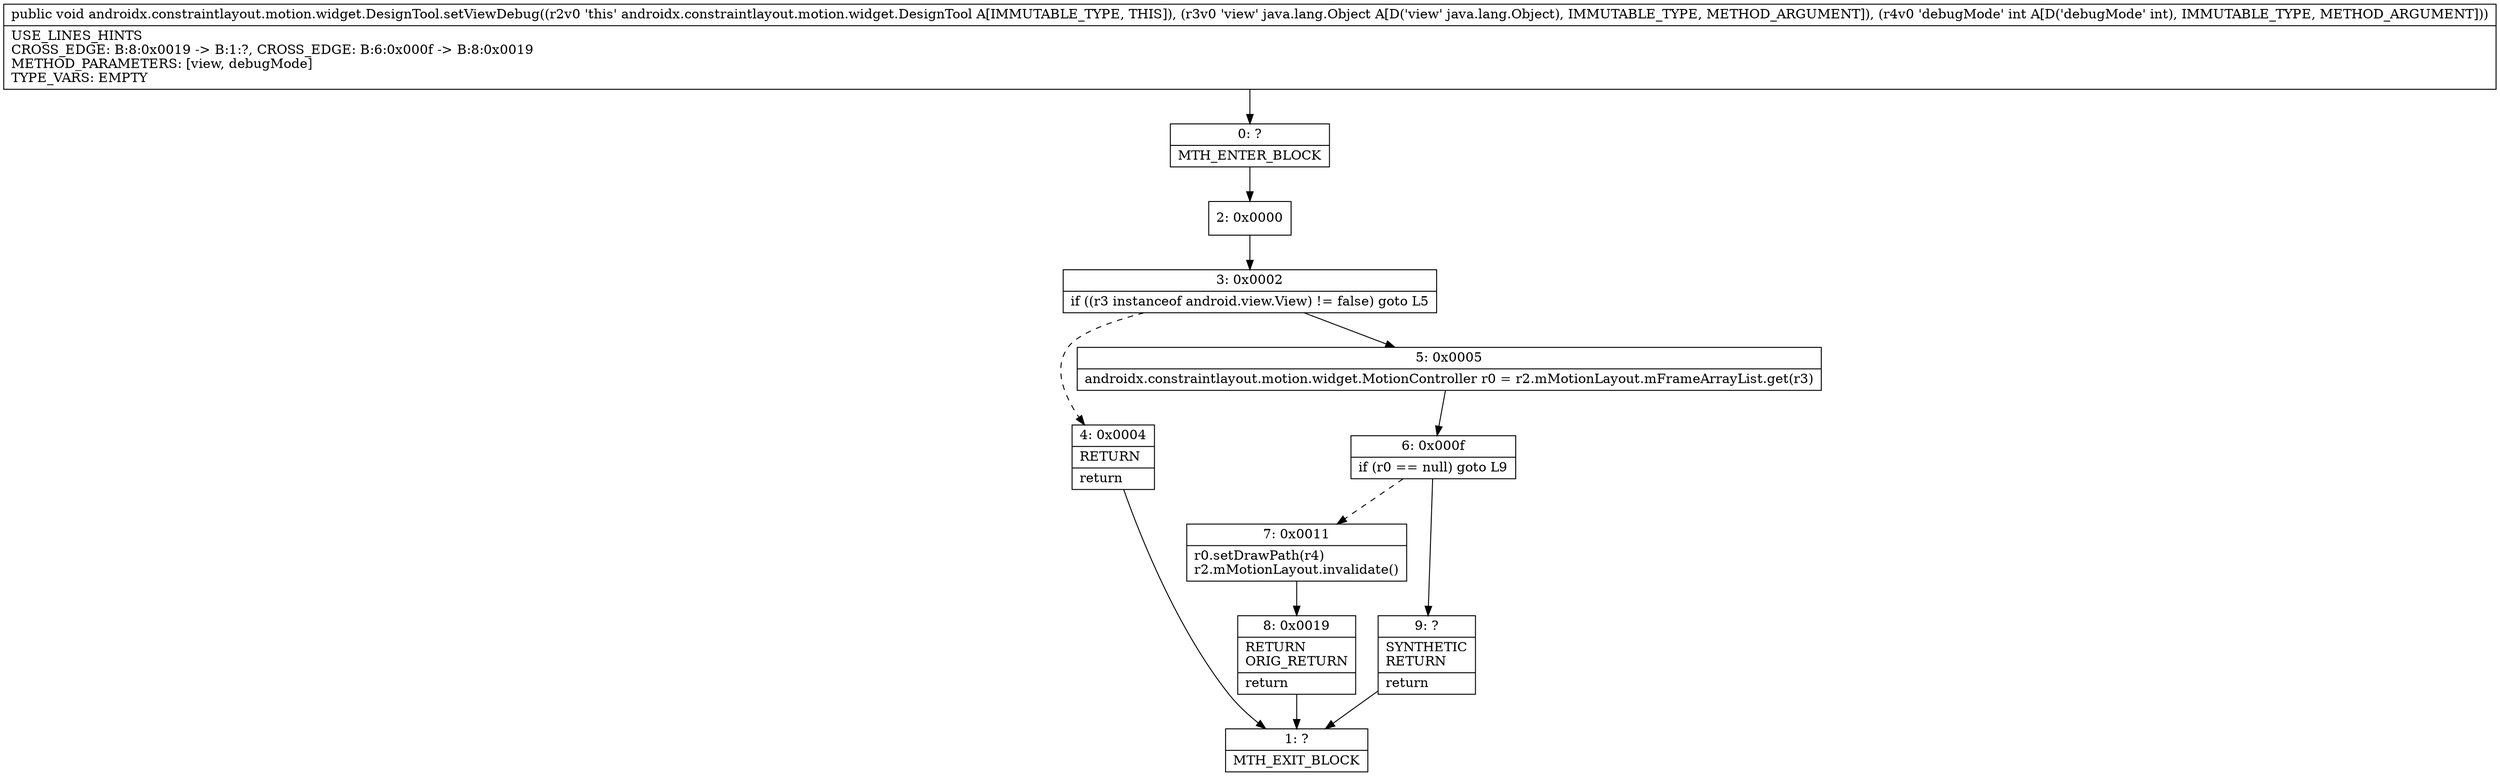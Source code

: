 digraph "CFG forandroidx.constraintlayout.motion.widget.DesignTool.setViewDebug(Ljava\/lang\/Object;I)V" {
Node_0 [shape=record,label="{0\:\ ?|MTH_ENTER_BLOCK\l}"];
Node_2 [shape=record,label="{2\:\ 0x0000}"];
Node_3 [shape=record,label="{3\:\ 0x0002|if ((r3 instanceof android.view.View) != false) goto L5\l}"];
Node_4 [shape=record,label="{4\:\ 0x0004|RETURN\l|return\l}"];
Node_1 [shape=record,label="{1\:\ ?|MTH_EXIT_BLOCK\l}"];
Node_5 [shape=record,label="{5\:\ 0x0005|androidx.constraintlayout.motion.widget.MotionController r0 = r2.mMotionLayout.mFrameArrayList.get(r3)\l}"];
Node_6 [shape=record,label="{6\:\ 0x000f|if (r0 == null) goto L9\l}"];
Node_7 [shape=record,label="{7\:\ 0x0011|r0.setDrawPath(r4)\lr2.mMotionLayout.invalidate()\l}"];
Node_8 [shape=record,label="{8\:\ 0x0019|RETURN\lORIG_RETURN\l|return\l}"];
Node_9 [shape=record,label="{9\:\ ?|SYNTHETIC\lRETURN\l|return\l}"];
MethodNode[shape=record,label="{public void androidx.constraintlayout.motion.widget.DesignTool.setViewDebug((r2v0 'this' androidx.constraintlayout.motion.widget.DesignTool A[IMMUTABLE_TYPE, THIS]), (r3v0 'view' java.lang.Object A[D('view' java.lang.Object), IMMUTABLE_TYPE, METHOD_ARGUMENT]), (r4v0 'debugMode' int A[D('debugMode' int), IMMUTABLE_TYPE, METHOD_ARGUMENT]))  | USE_LINES_HINTS\lCROSS_EDGE: B:8:0x0019 \-\> B:1:?, CROSS_EDGE: B:6:0x000f \-\> B:8:0x0019\lMETHOD_PARAMETERS: [view, debugMode]\lTYPE_VARS: EMPTY\l}"];
MethodNode -> Node_0;Node_0 -> Node_2;
Node_2 -> Node_3;
Node_3 -> Node_4[style=dashed];
Node_3 -> Node_5;
Node_4 -> Node_1;
Node_5 -> Node_6;
Node_6 -> Node_7[style=dashed];
Node_6 -> Node_9;
Node_7 -> Node_8;
Node_8 -> Node_1;
Node_9 -> Node_1;
}

